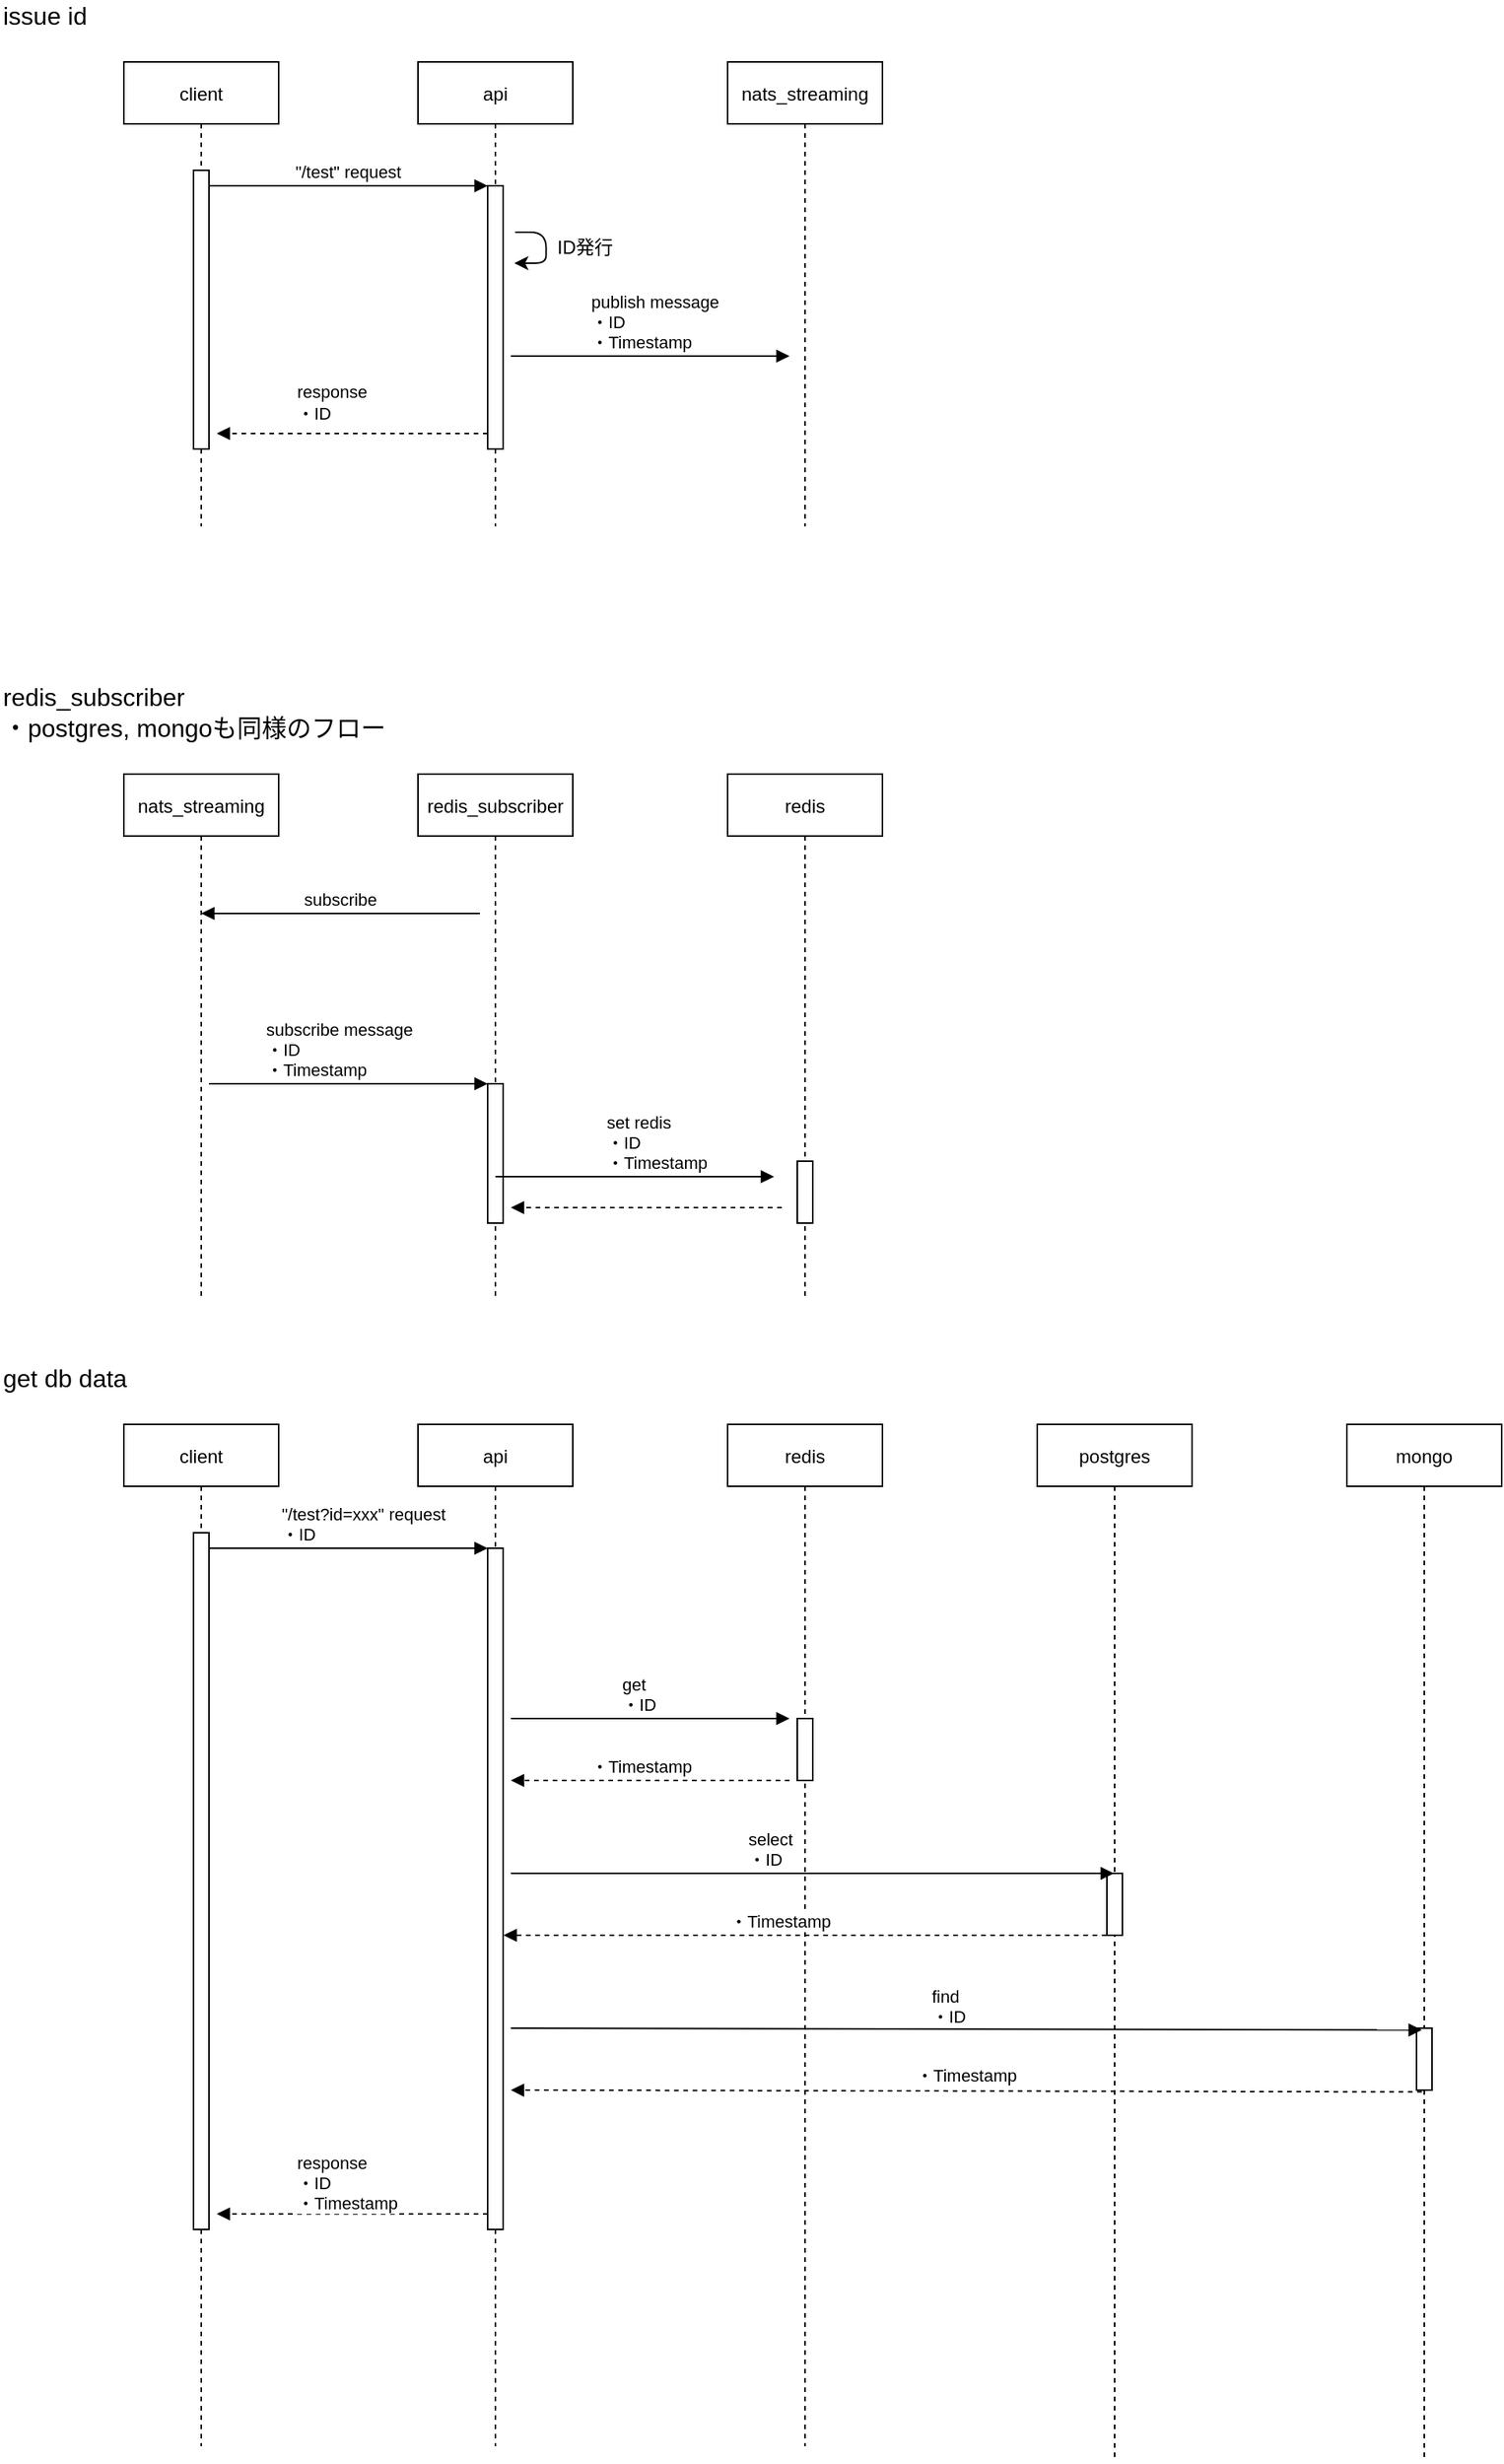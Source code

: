 <mxfile version="14.1.8" type="device"><diagram id="kgpKYQtTHZ0yAKxKKP6v" name="Page-1"><mxGraphModel dx="1024" dy="592" grid="1" gridSize="10" guides="1" tooltips="1" connect="1" arrows="1" fold="1" page="1" pageScale="1" pageWidth="850" pageHeight="1100" math="0" shadow="0"><root><mxCell id="0"/><mxCell id="1" parent="0"/><mxCell id="3nuBFxr9cyL0pnOWT2aG-1" value="client" style="shape=umlLifeline;perimeter=lifelinePerimeter;container=1;collapsible=0;recursiveResize=0;rounded=0;shadow=0;strokeWidth=1;" parent="1" vertex="1"><mxGeometry x="120" y="80" width="100" height="300" as="geometry"/></mxCell><mxCell id="tKW1_riisLpcfAD1iahJ-23" value="" style="rounded=0;whiteSpace=wrap;html=1;align=left;" vertex="1" parent="3nuBFxr9cyL0pnOWT2aG-1"><mxGeometry x="45" y="70" width="10" height="180" as="geometry"/></mxCell><mxCell id="3nuBFxr9cyL0pnOWT2aG-5" value="api" style="shape=umlLifeline;perimeter=lifelinePerimeter;container=1;collapsible=0;recursiveResize=0;rounded=0;shadow=0;strokeWidth=1;" parent="1" vertex="1"><mxGeometry x="310" y="80" width="100" height="300" as="geometry"/></mxCell><mxCell id="tKW1_riisLpcfAD1iahJ-24" value="" style="rounded=0;whiteSpace=wrap;html=1;align=left;" vertex="1" parent="3nuBFxr9cyL0pnOWT2aG-5"><mxGeometry x="45" y="80" width="10" height="170" as="geometry"/></mxCell><mxCell id="3nuBFxr9cyL0pnOWT2aG-8" value="&quot;/test&quot; request" style="verticalAlign=bottom;endArrow=block;entryX=0;entryY=0;shadow=0;strokeWidth=1;" parent="1" edge="1"><mxGeometry relative="1" as="geometry"><mxPoint x="175" y="160.0" as="sourcePoint"/><mxPoint x="355" y="160.0" as="targetPoint"/></mxGeometry></mxCell><mxCell id="3nuBFxr9cyL0pnOWT2aG-9" value="" style="verticalAlign=bottom;endArrow=block;entryX=1;entryY=0;shadow=0;strokeWidth=1;dashed=1;" parent="1" edge="1"><mxGeometry relative="1" as="geometry"><mxPoint x="355" y="320" as="sourcePoint"/><mxPoint x="180" y="320" as="targetPoint"/></mxGeometry></mxCell><mxCell id="tKW1_riisLpcfAD1iahJ-8" value="response&lt;br&gt;・ID" style="edgeLabel;html=1;align=left;verticalAlign=middle;resizable=0;points=[];" vertex="1" connectable="0" parent="3nuBFxr9cyL0pnOWT2aG-9"><mxGeometry x="0.168" relative="1" as="geometry"><mxPoint x="-23" y="-20" as="offset"/></mxGeometry></mxCell><mxCell id="tKW1_riisLpcfAD1iahJ-1" value="nats_streaming" style="shape=umlLifeline;perimeter=lifelinePerimeter;container=1;collapsible=0;recursiveResize=0;rounded=0;shadow=0;strokeWidth=1;" vertex="1" parent="1"><mxGeometry x="510" y="80" width="100" height="300" as="geometry"/></mxCell><mxCell id="tKW1_riisLpcfAD1iahJ-3" value="" style="endArrow=classic;html=1;" edge="1" parent="1"><mxGeometry width="50" height="50" relative="1" as="geometry"><mxPoint x="372.75" y="190" as="sourcePoint"/><mxPoint x="372.25" y="210" as="targetPoint"/><Array as="points"><mxPoint x="392.75" y="190"/><mxPoint x="392.75" y="210"/></Array></mxGeometry></mxCell><mxCell id="tKW1_riisLpcfAD1iahJ-4" value="ID発行" style="text;html=1;strokeColor=none;fillColor=none;align=center;verticalAlign=middle;whiteSpace=wrap;rounded=0;" vertex="1" parent="1"><mxGeometry x="397.75" y="190" width="40" height="20" as="geometry"/></mxCell><mxCell id="tKW1_riisLpcfAD1iahJ-7" value="publish message&#10;・ID&#10;・Timestamp" style="verticalAlign=bottom;endArrow=block;entryX=0;entryY=0;shadow=0;strokeWidth=1;align=left;" edge="1" parent="1"><mxGeometry x="-0.444" relative="1" as="geometry"><mxPoint x="370" y="270.0" as="sourcePoint"/><mxPoint x="550" y="270.0" as="targetPoint"/><mxPoint as="offset"/></mxGeometry></mxCell><mxCell id="tKW1_riisLpcfAD1iahJ-9" value="issue id" style="text;html=1;strokeColor=none;fillColor=none;align=left;verticalAlign=middle;whiteSpace=wrap;rounded=0;fontSize=16;" vertex="1" parent="1"><mxGeometry x="40" y="40" width="70" height="20" as="geometry"/></mxCell><mxCell id="tKW1_riisLpcfAD1iahJ-10" value="nats_streaming" style="shape=umlLifeline;perimeter=lifelinePerimeter;container=1;collapsible=0;recursiveResize=0;rounded=0;shadow=0;strokeWidth=1;" vertex="1" parent="1"><mxGeometry x="120" y="540" width="100" height="340" as="geometry"/></mxCell><mxCell id="tKW1_riisLpcfAD1iahJ-11" value="redis_subscriber" style="shape=umlLifeline;perimeter=lifelinePerimeter;container=1;collapsible=0;recursiveResize=0;rounded=0;shadow=0;strokeWidth=1;" vertex="1" parent="1"><mxGeometry x="310" y="540" width="100" height="340" as="geometry"/></mxCell><mxCell id="tKW1_riisLpcfAD1iahJ-27" value="" style="rounded=0;whiteSpace=wrap;html=1;align=left;" vertex="1" parent="tKW1_riisLpcfAD1iahJ-11"><mxGeometry x="45" y="200" width="10" height="90" as="geometry"/></mxCell><mxCell id="tKW1_riisLpcfAD1iahJ-12" value="subscribe message&#10;・ID&#10;・Timestamp" style="verticalAlign=bottom;endArrow=block;entryX=0;entryY=0;shadow=0;strokeWidth=1;align=left;" edge="1" parent="1"><mxGeometry x="-0.611" relative="1" as="geometry"><mxPoint x="175" y="740.0" as="sourcePoint"/><mxPoint x="355" y="740.0" as="targetPoint"/><mxPoint as="offset"/></mxGeometry></mxCell><mxCell id="tKW1_riisLpcfAD1iahJ-15" value="redis" style="shape=umlLifeline;perimeter=lifelinePerimeter;container=1;collapsible=0;recursiveResize=0;rounded=0;shadow=0;strokeWidth=1;" vertex="1" parent="1"><mxGeometry x="510" y="540" width="100" height="340" as="geometry"/></mxCell><mxCell id="tKW1_riisLpcfAD1iahJ-28" value="" style="rounded=0;whiteSpace=wrap;html=1;align=left;" vertex="1" parent="tKW1_riisLpcfAD1iahJ-15"><mxGeometry x="45" y="250" width="10" height="40" as="geometry"/></mxCell><mxCell id="tKW1_riisLpcfAD1iahJ-18" value="set redis&#10;・ID&#10;・Timestamp" style="verticalAlign=bottom;endArrow=block;entryX=0;entryY=0;shadow=0;strokeWidth=1;align=left;" edge="1" parent="1"><mxGeometry x="-0.222" relative="1" as="geometry"><mxPoint x="360" y="800.0" as="sourcePoint"/><mxPoint x="540" y="800.0" as="targetPoint"/><mxPoint as="offset"/></mxGeometry></mxCell><mxCell id="tKW1_riisLpcfAD1iahJ-19" value="redis_subscriber&lt;br style=&quot;font-size: 16px;&quot;&gt;・postgres, mongoも同様のフロー" style="text;html=1;strokeColor=none;fillColor=none;align=left;verticalAlign=middle;whiteSpace=wrap;rounded=0;fontSize=16;" vertex="1" parent="1"><mxGeometry x="40" y="490" width="360" height="20" as="geometry"/></mxCell><mxCell id="tKW1_riisLpcfAD1iahJ-21" value="subscribe" style="verticalAlign=bottom;endArrow=block;entryX=0;entryY=0;shadow=0;strokeWidth=1;" edge="1" parent="1"><mxGeometry relative="1" as="geometry"><mxPoint x="350" y="630" as="sourcePoint"/><mxPoint x="170" y="630" as="targetPoint"/></mxGeometry></mxCell><mxCell id="tKW1_riisLpcfAD1iahJ-25" value="" style="verticalAlign=bottom;endArrow=block;entryX=1;entryY=0;shadow=0;strokeWidth=1;dashed=1;" edge="1" parent="1"><mxGeometry relative="1" as="geometry"><mxPoint x="545" y="820" as="sourcePoint"/><mxPoint x="370" y="820" as="targetPoint"/></mxGeometry></mxCell><mxCell id="tKW1_riisLpcfAD1iahJ-30" value="client" style="shape=umlLifeline;perimeter=lifelinePerimeter;container=1;collapsible=0;recursiveResize=0;rounded=0;shadow=0;strokeWidth=1;" vertex="1" parent="1"><mxGeometry x="120" y="960" width="100" height="660" as="geometry"/></mxCell><mxCell id="tKW1_riisLpcfAD1iahJ-31" value="" style="rounded=0;whiteSpace=wrap;html=1;align=left;" vertex="1" parent="tKW1_riisLpcfAD1iahJ-30"><mxGeometry x="45" y="70" width="10" height="450" as="geometry"/></mxCell><mxCell id="tKW1_riisLpcfAD1iahJ-32" value="api" style="shape=umlLifeline;perimeter=lifelinePerimeter;container=1;collapsible=0;recursiveResize=0;rounded=0;shadow=0;strokeWidth=1;" vertex="1" parent="1"><mxGeometry x="310" y="960" width="100" height="660" as="geometry"/></mxCell><mxCell id="tKW1_riisLpcfAD1iahJ-33" value="" style="rounded=0;whiteSpace=wrap;html=1;align=left;" vertex="1" parent="tKW1_riisLpcfAD1iahJ-32"><mxGeometry x="45" y="80" width="10" height="440" as="geometry"/></mxCell><mxCell id="tKW1_riisLpcfAD1iahJ-34" value="&quot;/test?id=xxx&quot; request&#10;・ID" style="verticalAlign=bottom;endArrow=block;entryX=0;entryY=0;shadow=0;strokeWidth=1;align=left;" edge="1" parent="1"><mxGeometry x="-0.5" relative="1" as="geometry"><mxPoint x="175" y="1040" as="sourcePoint"/><mxPoint x="355" y="1040" as="targetPoint"/><mxPoint as="offset"/></mxGeometry></mxCell><mxCell id="tKW1_riisLpcfAD1iahJ-35" value="" style="verticalAlign=bottom;endArrow=block;entryX=1;entryY=0;shadow=0;strokeWidth=1;dashed=1;" edge="1" parent="1"><mxGeometry relative="1" as="geometry"><mxPoint x="355" y="1470" as="sourcePoint"/><mxPoint x="180" y="1470" as="targetPoint"/></mxGeometry></mxCell><mxCell id="tKW1_riisLpcfAD1iahJ-36" value="response&lt;br&gt;・ID&lt;br&gt;・Timestamp" style="edgeLabel;html=1;align=left;verticalAlign=middle;resizable=0;points=[];" vertex="1" connectable="0" parent="tKW1_riisLpcfAD1iahJ-35"><mxGeometry x="0.168" relative="1" as="geometry"><mxPoint x="-23" y="-20" as="offset"/></mxGeometry></mxCell><mxCell id="tKW1_riisLpcfAD1iahJ-37" value="redis" style="shape=umlLifeline;perimeter=lifelinePerimeter;container=1;collapsible=0;recursiveResize=0;rounded=0;shadow=0;strokeWidth=1;" vertex="1" parent="1"><mxGeometry x="510" y="960" width="100" height="660" as="geometry"/></mxCell><mxCell id="tKW1_riisLpcfAD1iahJ-53" value="" style="rounded=0;whiteSpace=wrap;html=1;align=left;" vertex="1" parent="tKW1_riisLpcfAD1iahJ-37"><mxGeometry x="45" y="190" width="10" height="40" as="geometry"/></mxCell><mxCell id="tKW1_riisLpcfAD1iahJ-40" value="get&#10;・ID" style="verticalAlign=bottom;endArrow=block;entryX=0;entryY=0;shadow=0;strokeWidth=1;align=left;" edge="1" parent="1"><mxGeometry x="-0.222" relative="1" as="geometry"><mxPoint x="370" y="1150" as="sourcePoint"/><mxPoint x="550" y="1150" as="targetPoint"/><mxPoint as="offset"/></mxGeometry></mxCell><mxCell id="tKW1_riisLpcfAD1iahJ-41" value="get db data" style="text;html=1;strokeColor=none;fillColor=none;align=left;verticalAlign=middle;whiteSpace=wrap;rounded=0;fontSize=16;" vertex="1" parent="1"><mxGeometry x="40" y="920" width="140" height="20" as="geometry"/></mxCell><mxCell id="tKW1_riisLpcfAD1iahJ-42" value="postgres" style="shape=umlLifeline;perimeter=lifelinePerimeter;container=1;collapsible=0;recursiveResize=0;rounded=0;shadow=0;strokeWidth=1;" vertex="1" parent="1"><mxGeometry x="710" y="960" width="100" height="670" as="geometry"/></mxCell><mxCell id="tKW1_riisLpcfAD1iahJ-54" value="" style="rounded=0;whiteSpace=wrap;html=1;align=left;" vertex="1" parent="tKW1_riisLpcfAD1iahJ-42"><mxGeometry x="45" y="290" width="10" height="40" as="geometry"/></mxCell><mxCell id="tKW1_riisLpcfAD1iahJ-43" value="mongo" style="shape=umlLifeline;perimeter=lifelinePerimeter;container=1;collapsible=0;recursiveResize=0;rounded=0;shadow=0;strokeWidth=1;" vertex="1" parent="1"><mxGeometry x="910" y="960" width="100" height="670" as="geometry"/></mxCell><mxCell id="tKW1_riisLpcfAD1iahJ-55" value="" style="rounded=0;whiteSpace=wrap;html=1;align=left;" vertex="1" parent="tKW1_riisLpcfAD1iahJ-43"><mxGeometry x="45" y="390" width="10" height="40" as="geometry"/></mxCell><mxCell id="tKW1_riisLpcfAD1iahJ-44" value="select&#10;・ID" style="verticalAlign=bottom;endArrow=block;shadow=0;strokeWidth=1;align=left;" edge="1" parent="1"><mxGeometry x="-0.222" relative="1" as="geometry"><mxPoint x="370" y="1250" as="sourcePoint"/><mxPoint x="759.5" y="1250" as="targetPoint"/><mxPoint as="offset"/></mxGeometry></mxCell><mxCell id="tKW1_riisLpcfAD1iahJ-46" value="find&#10;・ID" style="verticalAlign=bottom;endArrow=block;shadow=0;strokeWidth=1;align=left;entryX=0.484;entryY=0.554;entryDx=0;entryDy=0;entryPerimeter=0;" edge="1" parent="1"><mxGeometry x="-0.082" y="-1" relative="1" as="geometry"><mxPoint x="370" y="1350" as="sourcePoint"/><mxPoint x="958.4" y="1351.18" as="targetPoint"/><mxPoint as="offset"/></mxGeometry></mxCell><mxCell id="tKW1_riisLpcfAD1iahJ-47" value="・Timestamp" style="verticalAlign=bottom;endArrow=block;entryX=0;entryY=0;shadow=0;strokeWidth=1;align=left;dashed=1;" edge="1" parent="1"><mxGeometry x="0.444" relative="1" as="geometry"><mxPoint x="550" y="1190" as="sourcePoint"/><mxPoint x="370" y="1190" as="targetPoint"/><mxPoint as="offset"/></mxGeometry></mxCell><mxCell id="tKW1_riisLpcfAD1iahJ-49" value="・Timestamp" style="verticalAlign=bottom;endArrow=block;shadow=0;strokeWidth=1;align=left;dashed=1;" edge="1" parent="1"><mxGeometry x="0.257" relative="1" as="geometry"><mxPoint x="754.75" y="1290" as="sourcePoint"/><mxPoint x="365.25" y="1290" as="targetPoint"/><mxPoint as="offset"/></mxGeometry></mxCell><mxCell id="tKW1_riisLpcfAD1iahJ-50" value="・Timestamp" style="verticalAlign=bottom;endArrow=block;shadow=0;strokeWidth=1;align=left;entryX=0.484;entryY=0.554;entryDx=0;entryDy=0;entryPerimeter=0;dashed=1;" edge="1" parent="1"><mxGeometry x="0.116" y="-1" relative="1" as="geometry"><mxPoint x="958.4" y="1391.18" as="sourcePoint"/><mxPoint x="370" y="1390" as="targetPoint"/><mxPoint as="offset"/></mxGeometry></mxCell></root></mxGraphModel></diagram></mxfile>